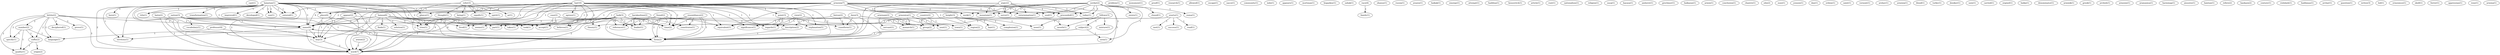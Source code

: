 digraph G {
  cast [ label="cast(1)" ];
  hittite [ label="hittite(2)" ];
  number [ label="number(2)" ];
  deciphered [ label="deciphered(1)" ];
  prove [ label="prove(1)" ];
  specify [ label="specify(1)" ];
  tries [ label="tries(1)" ];
  suffix [ label="suffix(2)" ];
  name [ label="name(9)" ];
  quality [ label="quality(1)" ];
  language [ label="language(1)" ];
  word [ label="word(7)" ];
  arminam [ label="arminam(2)" ];
  servant [ label="servant(1)" ];
  monarch [ label="monarch(1)" ];
  sent [ label="sent(1)" ];
  problem [ label="problem(1)" ];
  monument [ label="monument(1)" ];
  height [ label="height(3)" ];
  hair [ label="hair(1)" ];
  complexion [ label="complexion(1)" ];
  region [ label="region(2)" ];
  mouth [ label="mouth(1)" ];
  nose [ label="nose(1)" ];
  group [ label="group(2)" ];
  proof [ label="proof(1)" ];
  refer [ label="refer(3)" ];
  signify [ label="signify(1)" ];
  appear [ label="appear(2)" ];
  spirit [ label="spirit(1)" ];
  ar [ label="ar(1)" ];
  thought [ label="thought(1)" ];
  being [ label="being(1)" ];
  place [ label="place(4)" ];
  research [ label="research(1)" ];
  allowed [ label="allowed(1)" ];
  nation [ label="nation(3)" ];
  vocabulary [ label="vocabulary(1)" ];
  form [ label="form(3)" ];
  form [ label="form(2)" ];
  way [ label="way(3)" ];
  escape [ label="escape(1)" ];
  sayce [ label="sayce(1)" ];
  community [ label="community(1)" ];
  indo [ label="indo(1)" ];
  appears [ label="appears(1)" ];
  case [ label="case(2)" ];
  theory [ label="theory(1)" ];
  seems [ label="seems(1)" ];
  part [ label="part(1)" ];
  time [ label="time(2)" ];
  mortman [ label="mortman(1)" ];
  bogazkoy [ label="bogazkoy(1)" ];
  sahak [ label="sahak(1)" ];
  race [ label="race(4)" ];
  family [ label="family(1)" ];
  serdar [ label="serdar(2)" ];
  zuma [ label="zuma(1)" ];
  exists [ label="exists(1)" ];
  sera [ label="sera(1)" ];
  closed [ label="closed(1)" ];
  soul [ label="soul(1)" ];
  work [ label="work(1)" ];
  proceeded [ label="proceeded(1)" ];
  today [ label="today(1)" ];
  mountain [ label="mountain(1)" ];
  serve [ label="serve(1)" ];
  extermination [ label="extermination(1)" ];
  ohanus [ label="ohanus(1)" ];
  russia [ label="russia(1)" ];
  arazen [ label="arazen(1)" ];
  country [ label="country(2)" ];
  town [ label="town(1)" ];
  haikak [ label="haikak(1)" ];
  resemblance [ label="resemblance(2)" ];
  accept [ label="accept(1)" ];
  constitutes [ label="constitutes(1)" ];
  found [ label="found(2)" ];
  leader [ label="leader(1)" ];
  cuneiform [ label="cuneiform(1)" ];
  inscription [ label="inscription(2)" ];
  reference [ label="reference(1)" ];
  emerge [ label="emerge(1)" ];
  attempt [ label="attempt(1)" ];
  haiastan [ label="haiastan(7)" ];
  hero [ label="hero(1)" ];
  transformation [ label="transformation(1)" ];
  improved [ label="improved(1)" ];
  equivalent [ label="equivalent(1)" ];
  developed [ label="developed(1)" ];
  took [ label="took(1)" ];
  glance [ label="glance(1)" ];
  use [ label="use(1)" ];
  territory [ label="territory(1)" ];
  entered [ label="entered(1)" ];
  title [ label="title(1)" ];
  follows [ label="follows(3)" ];
  subject [ label="subject(2)" ];
  mixture [ label="mixture(1)" ];
  haddina [ label="haddina(1)" ];
  kossovitch [ label="kossovitch(1)" ];
  article [ label="article(1)" ];
  root [ label="root(1)" ];
  lived [ label="lived(1)" ];
  view [ label="view(2)" ];
  explanation [ label="explanation(1)" ];
  significance [ label="significance(1)" ];
  regards [ label="regards(1)" ];
  nationalism [ label="nationalism(1)" ];
  armeniya [ label="armeniya(1)" ];
  haik [ label="haik(1)" ];
  believes [ label="believes(1)" ];
  dara [ label="dara(3)" ];
  urartu [ label="urartu(1)" ];
  met [ label="met(1)" ];
  success [ label="success(1)" ];
  read [ label="read(1)" ];
  religion [ label="religion(1)" ];
  bistun [ label="bistun(2)" ];
  uucp [ label="uucp(1)" ];
  haiasa [ label="haiasa(6)" ];
  takes [ label="takes(1)" ];
  solution [ label="solution(1)" ];
  finds [ label="finds(1)" ];
  karakashian [ label="karakashian(2)" ];
  hayasa [ label="hayasa(1)" ];
  amherst [ label="amherst(1)" ];
  armenia [ label="armenia(7)" ];
  hai [ label="hai(2)" ];
  point [ label="point(3)" ];
  agrees [ label="agrees(1)" ];
  grechmer [ label="grechmer(1)" ];
  haikazan [ label="haikazan(1)" ];
  armin [ label="armin(1)" ];
  conclusion [ label="conclusion(1)" ];
  chantre [ label="chantre(1)" ];
  edu [ label="edu(2)" ];
  zozo [ label="zozo(1)" ];
  yensen [ label="yensen(1)" ];
  argic [ label="argic(2)" ];
  dan [ label="dan(1)" ];
  erdem [ label="erdem(1)" ];
  saint [ label="saint(1)" ];
  vernont [ label="vernont(1)" ];
  hatio [ label="hatio(2)" ];
  origin [ label="origin(2)" ];
  arshav [ label="arshav(1)" ];
  arminia [ label="arminia(1)" ];
  blood [ label="blood(1)" ];
  turkic [ label="turkic(1)" ];
  deniker [ label="deniker(1)" ];
  unix [ label="unix(1)" ];
  carried [ label="carried(1)" ];
  haiastan [ label="haiastan(1)" ];
  erginel [ label="erginel(1)" ];
  haika [ label="haika(1)" ];
  denominator [ label="denominator(1)" ];
  arminik [ label="arminik(1)" ];
  greek [ label="greek(1)" ];
  archish [ label="archish(1)" ];
  armenie [ label="armenie(1)" ];
  aramaniya [ label="aramaniya(1)" ];
  urartu [ label="urartu(1)" ];
  harminap [ label="harminap(1)" ];
  aissores [ label="aissores(1)" ];
  haik [ label="haik(3)" ];
  haistan [ label="haistan(1)" ];
  refers [ label="refers(2)" ];
  haykazn [ label="haykazn(2)" ];
  century [ label="century(1)" ];
  vishdasb [ label="vishdasb(1)" ];
  haddanas [ label="haddanas(1)" ];
  archar [ label="archar(1)" ];
  hai [ label="hai(10)" ];
  question [ label="question(1)" ];
  writes [ label="writes(3)" ];
  led [ label="led(1)" ];
  ermeniyye [ label="ermeniyye(1)" ];
  skull [ label="skull(1)" ];
  forrer [ label="forrer(1)" ];
  appressian [ label="appressian(1)" ];
  rene [ label="rene(1)" ];
  ararat [ label="ararat(2)" ];
  professor [ label="professor(4)" ];
  armina [ label="armina(1)" ];
  hittite -> number [ label="2" ];
  hittite -> deciphered [ label="2" ];
  hittite -> prove [ label="3" ];
  hittite -> specify [ label="2" ];
  hittite -> tries [ label="3" ];
  hittite -> suffix [ label="2" ];
  hittite -> name [ label="3" ];
  hittite -> quality [ label="2" ];
  hittite -> language [ label="2" ];
  hittite -> word [ label="3" ];
  arminam -> servant [ label="1" ];
  arminam -> monarch [ label="1" ];
  arminam -> sent [ label="1" ];
  height -> hair [ label="1" ];
  height -> complexion [ label="1" ];
  height -> region [ label="1" ];
  height -> mouth [ label="1" ];
  height -> nose [ label="1" ];
  height -> group [ label="1" ];
  number -> specify [ label="1" ];
  number -> suffix [ label="1" ];
  number -> quality [ label="1" ];
  number -> language [ label="1" ];
  refer -> signify [ label="1" ];
  refer -> region [ label="1" ];
  refer -> appear [ label="1" ];
  refer -> spirit [ label="1" ];
  refer -> ar [ label="1" ];
  refer -> thought [ label="1" ];
  refer -> being [ label="1" ];
  refer -> place [ label="1" ];
  nation -> vocabulary [ label="1" ];
  nation -> form [ label="1" ];
  nation -> name [ label="1" ];
  nation -> form [ label="1" ];
  nation -> way [ label="1" ];
  nation -> word [ label="1" ];
  case -> theory [ label="1" ];
  case -> seems [ label="1" ];
  case -> part [ label="1" ];
  case -> time [ label="1" ];
  race -> family [ label="1" ];
  serdar -> zuma [ label="1" ];
  serdar -> exists [ label="1" ];
  serdar -> sera [ label="1" ];
  serdar -> form [ label="1" ];
  serdar -> closed [ label="1" ];
  serdar -> soul [ label="1" ];
  serdar -> work [ label="1" ];
  serdar -> proceeded [ label="1" ];
  serdar -> today [ label="1" ];
  serdar -> form [ label="1" ];
  serdar -> mountain [ label="1" ];
  serdar -> serve [ label="1" ];
  serdar -> extermination [ label="1" ];
  country -> town [ label="1" ];
  resemblance -> theory [ label="1" ];
  resemblance -> form [ label="1" ];
  resemblance -> accept [ label="1" ];
  resemblance -> constitutes [ label="1" ];
  resemblance -> form [ label="1" ];
  resemblance -> time [ label="1" ];
  found -> form [ label="2" ];
  found -> leader [ label="2" ];
  found -> cuneiform [ label="1" ];
  found -> inscription [ label="3" ];
  found -> reference [ label="2" ];
  found -> form [ label="2" ];
  haiastan -> hero [ label="1" ];
  haiastan -> form [ label="2" ];
  haiastan -> accept [ label="2" ];
  haiastan -> transformation [ label="1" ];
  haiastan -> improved [ label="1" ];
  haiastan -> equivalent [ label="1" ];
  haiastan -> developed [ label="1" ];
  haiastan -> took [ label="1" ];
  haiastan -> glance [ label="1" ];
  haiastan -> place [ label="1" ];
  haiastan -> use [ label="1" ];
  haiastan -> name [ label="3" ];
  haiastan -> territory [ label="1" ];
  haiastan -> entered [ label="1" ];
  haiastan -> title [ label="1" ];
  haiastan -> form [ label="2" ];
  haiastan -> way [ label="1" ];
  haiastan -> word [ label="2" ];
  follows -> subject [ label="1" ];
  follows -> mouth [ label="1" ];
  follows -> mixture [ label="1" ];
  follows -> nose [ label="1" ];
  follows -> group [ label="1" ];
  subject -> sera [ label="1" ];
  subject -> form [ label="1" ];
  subject -> form [ label="1" ];
  form -> name [ label="1" ];
  appear -> lived [ label="1" ];
  appear -> name [ label="1" ];
  appear -> way [ label="1" ];
  appear -> word [ label="1" ];
  view -> explanation [ label="1" ];
  view -> significance [ label="1" ];
  view -> group [ label="1" ];
  view -> regards [ label="1" ];
  armeniya -> monarch [ label="1" ];
  armeniya -> sent [ label="1" ];
  armeniya -> town [ label="1" ];
  haik -> constitutes [ label="1" ];
  haik -> leader [ label="1" ];
  haik -> believes [ label="1" ];
  haik -> took [ label="2" ];
  haik -> reference [ label="1" ];
  haik -> name [ label="3" ];
  haik -> form [ label="1" ];
  haik -> time [ label="1" ];
  haik -> word [ label="2" ];
  dara -> monarch [ label="1" ];
  dara -> sent [ label="1" ];
  dara -> equivalent [ label="1" ];
  dara -> cuneiform [ label="1" ];
  dara -> inscription [ label="1" ];
  dara -> word [ label="1" ];
  urartu -> met [ label="1" ];
  urartu -> success [ label="1" ];
  urartu -> read [ label="1" ];
  urartu -> time [ label="1" ];
  bistun -> cuneiform [ label="1" ];
  bistun -> name [ label="1" ];
  bistun -> form [ label="1" ];
  haiasa -> seems [ label="1" ];
  haiasa -> tries [ label="1" ];
  haiasa -> part [ label="1" ];
  haiasa -> takes [ label="1" ];
  haiasa -> name [ label="2" ];
  haiasa -> solution [ label="1" ];
  haiasa -> form [ label="2" ];
  haiasa -> word [ label="1" ];
  haiasa -> finds [ label="1" ];
  karakashian -> equivalent [ label="1" ];
  karakashian -> leader [ label="1" ];
  karakashian -> reference [ label="1" ];
  armenia -> equivalent [ label="1" ];
  armenia -> soul [ label="1" ];
  armenia -> tries [ label="1" ];
  armenia -> part [ label="1" ];
  armenia -> lived [ label="1" ];
  armenia -> place [ label="1" ];
  armenia -> work [ label="1" ];
  armenia -> takes [ label="1" ];
  armenia -> name [ label="2" ];
  armenia -> proceeded [ label="1" ];
  armenia -> today [ label="1" ];
  armenia -> mountain [ label="1" ];
  armenia -> way [ label="1" ];
  armenia -> serve [ label="1" ];
  armenia -> word [ label="3" ];
  armenia -> extermination [ label="1" ];
  hai -> explanation [ label="1" ];
  hai -> point [ label="1" ];
  hai -> believes [ label="2" ];
  hai -> tries [ label="2" ];
  hai -> took [ label="1" ];
  hai -> glance [ label="1" ];
  hai -> lived [ label="1" ];
  hai -> place [ label="1" ];
  hai -> name [ label="6" ];
  hai -> agrees [ label="1" ];
  hai -> entered [ label="1" ];
  hai -> form [ label="2" ];
  hai -> significance [ label="1" ];
  hai -> way [ label="1" ];
  hai -> regards [ label="1" ];
  hai -> time [ label="1" ];
  hai -> word [ label="4" ];
  argic -> work [ label="1" ];
  argic -> proceeded [ label="1" ];
  argic -> today [ label="1" ];
  argic -> form [ label="1" ];
  argic -> mountain [ label="1" ];
  argic -> serve [ label="1" ];
  argic -> extermination [ label="1" ];
  point -> significance [ label="1" ];
  point -> group [ label="1" ];
  point -> regards [ label="1" ];
  hatio -> name [ label="1" ];
  hatio -> word [ label="1" ];
  inscription -> form [ label="1" ];
  suffix -> origin [ label="1" ];
  suffix -> quality [ label="1" ];
  place -> name [ label="2" ];
  place -> way [ label="1" ];
  place -> word [ label="1" ];
  haiastan -> use [ label="1" ];
  haiastan -> name [ label="3" ];
  haiastan -> territory [ label="1" ];
  haiastan -> entered [ label="1" ];
  haiastan -> title [ label="1" ];
  haiastan -> form [ label="2" ];
  haiastan -> way [ label="1" ];
  haiastan -> word [ label="2" ];
  name -> territory [ label="1" ];
  name -> form [ label="1" ];
  name -> way [ label="2" ];
  name -> word [ label="3" ];
  urartu -> time [ label="1" ];
  haik -> time [ label="1" ];
  haik -> word [ label="2" ];
  way -> word [ label="2" ];
  hai -> regards [ label="1" ];
  hai -> time [ label="1" ];
  hai -> word [ label="4" ];
  ararat -> word [ label="1" ];
  professor -> language [ label="1" ];
  professor -> word [ label="1" ];
}
